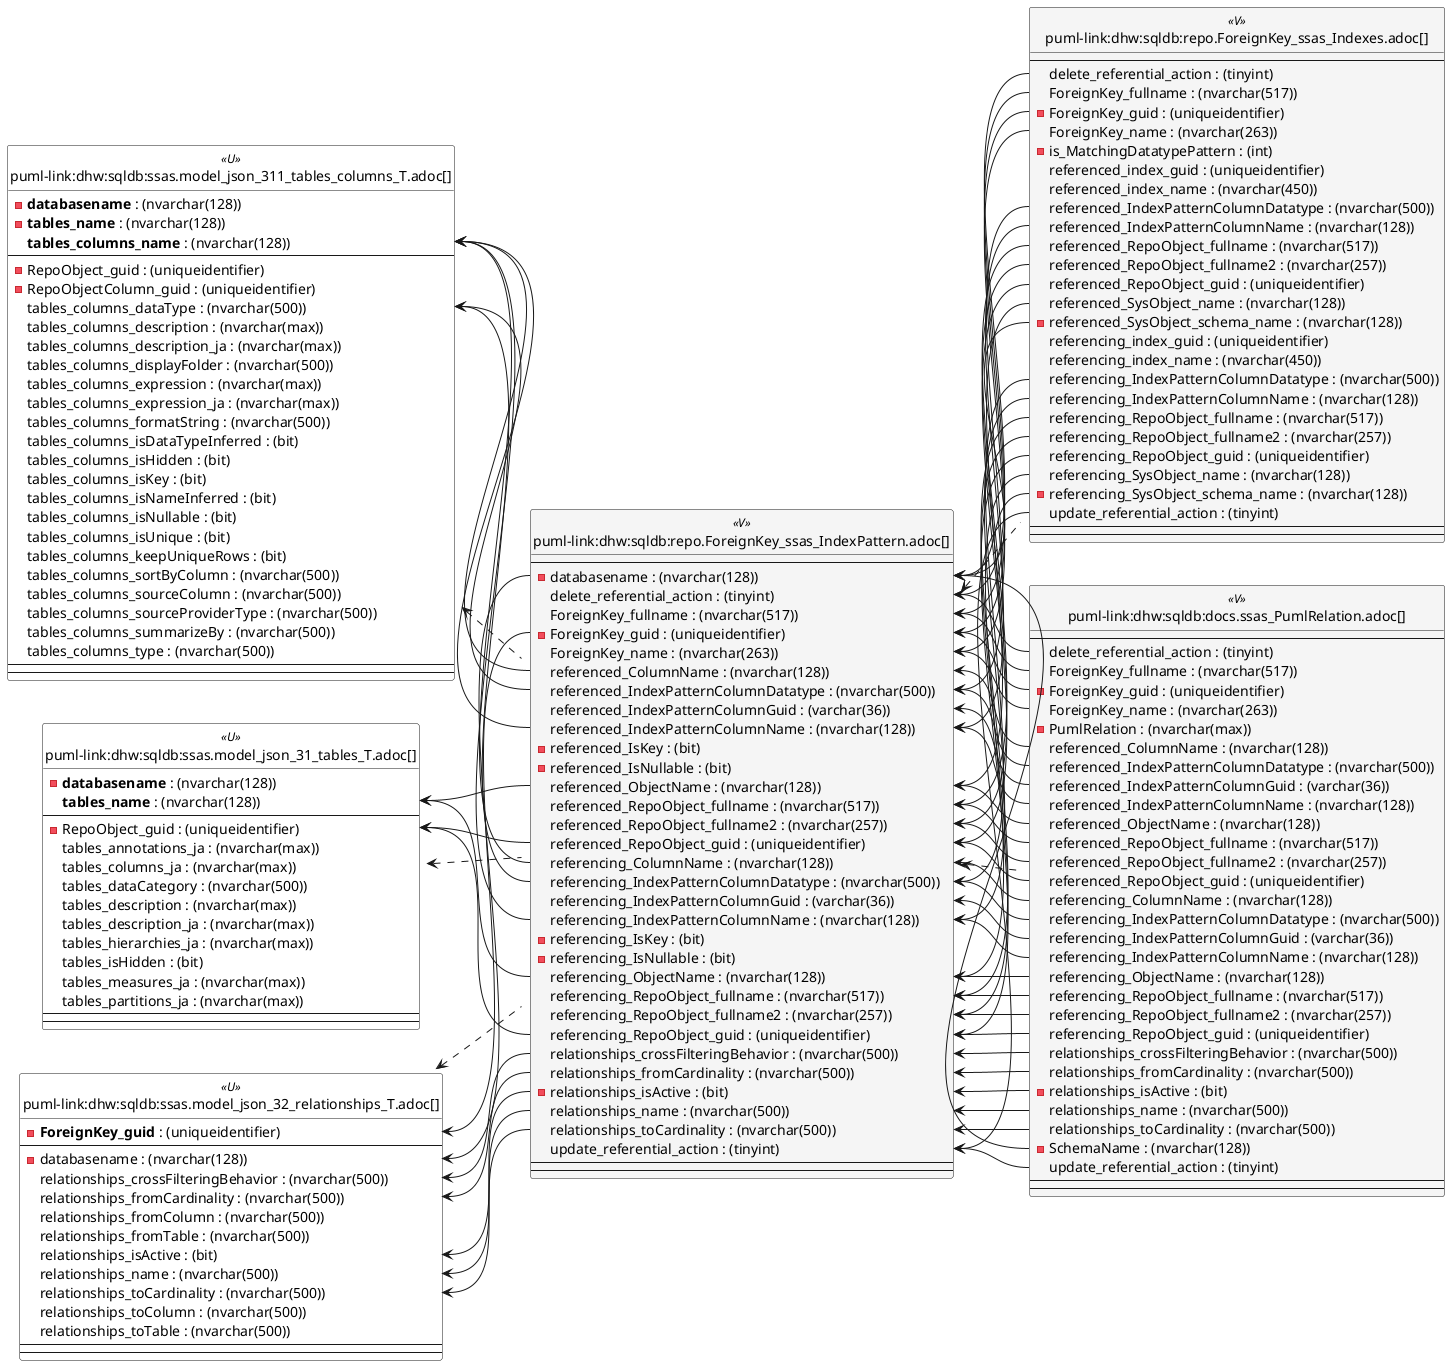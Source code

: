 @startuml
left to right direction
'top to bottom direction
hide circle
'avoide "." issues:
set namespaceSeparator none


skinparam class {
  BackgroundColor White
  BackgroundColor<<FN>> Yellow
  BackgroundColor<<FS>> Yellow
  BackgroundColor<<FT>> LightGray
  BackgroundColor<<IF>> Yellow
  BackgroundColor<<IS>> Yellow
  BackgroundColor<<P>> Aqua
  BackgroundColor<<PC>> Aqua
  BackgroundColor<<SN>> Yellow
  BackgroundColor<<SO>> SlateBlue
  BackgroundColor<<TF>> LightGray
  BackgroundColor<<TR>> Tomato
  BackgroundColor<<U>> White
  BackgroundColor<<V>> WhiteSmoke
  BackgroundColor<<X>> Aqua
  BackgroundColor<<external>> AliceBlue
}


entity "puml-link:dhw:sqldb:docs.ssas_PumlRelation.adoc[]" as docs.ssas_PumlRelation << V >> {
  --
  delete_referential_action : (tinyint)
  ForeignKey_fullname : (nvarchar(517))
  - ForeignKey_guid : (uniqueidentifier)
  ForeignKey_name : (nvarchar(263))
  - PumlRelation : (nvarchar(max))
  referenced_ColumnName : (nvarchar(128))
  referenced_IndexPatternColumnDatatype : (nvarchar(500))
  referenced_IndexPatternColumnGuid : (varchar(36))
  referenced_IndexPatternColumnName : (nvarchar(128))
  referenced_ObjectName : (nvarchar(128))
  referenced_RepoObject_fullname : (nvarchar(517))
  referenced_RepoObject_fullname2 : (nvarchar(257))
  referenced_RepoObject_guid : (uniqueidentifier)
  referencing_ColumnName : (nvarchar(128))
  referencing_IndexPatternColumnDatatype : (nvarchar(500))
  referencing_IndexPatternColumnGuid : (varchar(36))
  referencing_IndexPatternColumnName : (nvarchar(128))
  referencing_ObjectName : (nvarchar(128))
  referencing_RepoObject_fullname : (nvarchar(517))
  referencing_RepoObject_fullname2 : (nvarchar(257))
  referencing_RepoObject_guid : (uniqueidentifier)
  relationships_crossFilteringBehavior : (nvarchar(500))
  relationships_fromCardinality : (nvarchar(500))
  - relationships_isActive : (bit)
  relationships_name : (nvarchar(500))
  relationships_toCardinality : (nvarchar(500))
  - SchemaName : (nvarchar(128))
  update_referential_action : (tinyint)
  --
  --
}

entity "puml-link:dhw:sqldb:repo.ForeignKey_ssas_Indexes.adoc[]" as repo.ForeignKey_ssas_Indexes << V >> {
  --
  delete_referential_action : (tinyint)
  ForeignKey_fullname : (nvarchar(517))
  - ForeignKey_guid : (uniqueidentifier)
  ForeignKey_name : (nvarchar(263))
  - is_MatchingDatatypePattern : (int)
  referenced_index_guid : (uniqueidentifier)
  referenced_index_name : (nvarchar(450))
  referenced_IndexPatternColumnDatatype : (nvarchar(500))
  referenced_IndexPatternColumnName : (nvarchar(128))
  referenced_RepoObject_fullname : (nvarchar(517))
  referenced_RepoObject_fullname2 : (nvarchar(257))
  referenced_RepoObject_guid : (uniqueidentifier)
  referenced_SysObject_name : (nvarchar(128))
  - referenced_SysObject_schema_name : (nvarchar(128))
  referencing_index_guid : (uniqueidentifier)
  referencing_index_name : (nvarchar(450))
  referencing_IndexPatternColumnDatatype : (nvarchar(500))
  referencing_IndexPatternColumnName : (nvarchar(128))
  referencing_RepoObject_fullname : (nvarchar(517))
  referencing_RepoObject_fullname2 : (nvarchar(257))
  referencing_RepoObject_guid : (uniqueidentifier)
  referencing_SysObject_name : (nvarchar(128))
  - referencing_SysObject_schema_name : (nvarchar(128))
  update_referential_action : (tinyint)
  --
  --
}

entity "puml-link:dhw:sqldb:repo.ForeignKey_ssas_IndexPattern.adoc[]" as repo.ForeignKey_ssas_IndexPattern << V >> {
  --
  - databasename : (nvarchar(128))
  delete_referential_action : (tinyint)
  ForeignKey_fullname : (nvarchar(517))
  - ForeignKey_guid : (uniqueidentifier)
  ForeignKey_name : (nvarchar(263))
  referenced_ColumnName : (nvarchar(128))
  referenced_IndexPatternColumnDatatype : (nvarchar(500))
  referenced_IndexPatternColumnGuid : (varchar(36))
  referenced_IndexPatternColumnName : (nvarchar(128))
  - referenced_IsKey : (bit)
  - referenced_IsNullable : (bit)
  referenced_ObjectName : (nvarchar(128))
  referenced_RepoObject_fullname : (nvarchar(517))
  referenced_RepoObject_fullname2 : (nvarchar(257))
  referenced_RepoObject_guid : (uniqueidentifier)
  referencing_ColumnName : (nvarchar(128))
  referencing_IndexPatternColumnDatatype : (nvarchar(500))
  referencing_IndexPatternColumnGuid : (varchar(36))
  referencing_IndexPatternColumnName : (nvarchar(128))
  - referencing_IsKey : (bit)
  - referencing_IsNullable : (bit)
  referencing_ObjectName : (nvarchar(128))
  referencing_RepoObject_fullname : (nvarchar(517))
  referencing_RepoObject_fullname2 : (nvarchar(257))
  referencing_RepoObject_guid : (uniqueidentifier)
  relationships_crossFilteringBehavior : (nvarchar(500))
  relationships_fromCardinality : (nvarchar(500))
  - relationships_isActive : (bit)
  relationships_name : (nvarchar(500))
  relationships_toCardinality : (nvarchar(500))
  update_referential_action : (tinyint)
  --
  --
}

entity "puml-link:dhw:sqldb:ssas.model_json_31_tables_T.adoc[]" as ssas.model_json_31_tables_T << U >> {
  - **databasename** : (nvarchar(128))
  **tables_name** : (nvarchar(128))
  --
  - RepoObject_guid : (uniqueidentifier)
  tables_annotations_ja : (nvarchar(max))
  tables_columns_ja : (nvarchar(max))
  tables_dataCategory : (nvarchar(500))
  tables_description : (nvarchar(max))
  tables_description_ja : (nvarchar(max))
  tables_hierarchies_ja : (nvarchar(max))
  tables_isHidden : (bit)
  tables_measures_ja : (nvarchar(max))
  tables_partitions_ja : (nvarchar(max))
  --
  --
}

entity "puml-link:dhw:sqldb:ssas.model_json_311_tables_columns_T.adoc[]" as ssas.model_json_311_tables_columns_T << U >> {
  - **databasename** : (nvarchar(128))
  - **tables_name** : (nvarchar(128))
  **tables_columns_name** : (nvarchar(128))
  --
  - RepoObject_guid : (uniqueidentifier)
  - RepoObjectColumn_guid : (uniqueidentifier)
  tables_columns_dataType : (nvarchar(500))
  tables_columns_description : (nvarchar(max))
  tables_columns_description_ja : (nvarchar(max))
  tables_columns_displayFolder : (nvarchar(500))
  tables_columns_expression : (nvarchar(max))
  tables_columns_expression_ja : (nvarchar(max))
  tables_columns_formatString : (nvarchar(500))
  tables_columns_isDataTypeInferred : (bit)
  tables_columns_isHidden : (bit)
  tables_columns_isKey : (bit)
  tables_columns_isNameInferred : (bit)
  tables_columns_isNullable : (bit)
  tables_columns_isUnique : (bit)
  tables_columns_keepUniqueRows : (bit)
  tables_columns_sortByColumn : (nvarchar(500))
  tables_columns_sourceColumn : (nvarchar(500))
  tables_columns_sourceProviderType : (nvarchar(500))
  tables_columns_summarizeBy : (nvarchar(500))
  tables_columns_type : (nvarchar(500))
  --
  --
}

entity "puml-link:dhw:sqldb:ssas.model_json_32_relationships_T.adoc[]" as ssas.model_json_32_relationships_T << U >> {
  - **ForeignKey_guid** : (uniqueidentifier)
  --
  - databasename : (nvarchar(128))
  relationships_crossFilteringBehavior : (nvarchar(500))
  relationships_fromCardinality : (nvarchar(500))
  relationships_fromColumn : (nvarchar(500))
  relationships_fromTable : (nvarchar(500))
  relationships_isActive : (bit)
  relationships_name : (nvarchar(500))
  relationships_toCardinality : (nvarchar(500))
  relationships_toColumn : (nvarchar(500))
  relationships_toTable : (nvarchar(500))
  --
  --
}

repo.ForeignKey_ssas_IndexPattern <.. repo.ForeignKey_ssas_Indexes
repo.ForeignKey_ssas_IndexPattern <.. docs.ssas_PumlRelation
ssas.model_json_31_tables_T <.. repo.ForeignKey_ssas_IndexPattern
ssas.model_json_311_tables_columns_T <.. repo.ForeignKey_ssas_IndexPattern
ssas.model_json_32_relationships_T <.. repo.ForeignKey_ssas_IndexPattern
"repo.ForeignKey_ssas_IndexPattern::databasename" <-- "repo.ForeignKey_ssas_Indexes::referenced_SysObject_schema_name"
"repo.ForeignKey_ssas_IndexPattern::databasename" <-- "repo.ForeignKey_ssas_Indexes::referencing_SysObject_schema_name"
"repo.ForeignKey_ssas_IndexPattern::databasename" <-- "docs.ssas_PumlRelation::SchemaName"
"repo.ForeignKey_ssas_IndexPattern::delete_referential_action" <-- "repo.ForeignKey_ssas_Indexes::delete_referential_action"
"repo.ForeignKey_ssas_IndexPattern::delete_referential_action" <-- "docs.ssas_PumlRelation::delete_referential_action"
"repo.ForeignKey_ssas_IndexPattern::ForeignKey_fullname" <-- "repo.ForeignKey_ssas_Indexes::ForeignKey_fullname"
"repo.ForeignKey_ssas_IndexPattern::ForeignKey_fullname" <-- "docs.ssas_PumlRelation::ForeignKey_fullname"
"repo.ForeignKey_ssas_IndexPattern::ForeignKey_guid" <-- "repo.ForeignKey_ssas_Indexes::ForeignKey_guid"
"repo.ForeignKey_ssas_IndexPattern::ForeignKey_guid" <-- "docs.ssas_PumlRelation::ForeignKey_guid"
"repo.ForeignKey_ssas_IndexPattern::ForeignKey_name" <-- "repo.ForeignKey_ssas_Indexes::ForeignKey_name"
"repo.ForeignKey_ssas_IndexPattern::ForeignKey_name" <-- "docs.ssas_PumlRelation::ForeignKey_name"
"repo.ForeignKey_ssas_IndexPattern::referenced_ColumnName" <-- "docs.ssas_PumlRelation::referenced_ColumnName"
"repo.ForeignKey_ssas_IndexPattern::referenced_IndexPatternColumnDatatype" <-- "repo.ForeignKey_ssas_Indexes::referenced_IndexPatternColumnDatatype"
"repo.ForeignKey_ssas_IndexPattern::referenced_IndexPatternColumnDatatype" <-- "docs.ssas_PumlRelation::referenced_IndexPatternColumnDatatype"
"repo.ForeignKey_ssas_IndexPattern::referenced_IndexPatternColumnGuid" <-- "docs.ssas_PumlRelation::referenced_IndexPatternColumnGuid"
"repo.ForeignKey_ssas_IndexPattern::referenced_IndexPatternColumnName" <-- "repo.ForeignKey_ssas_Indexes::referenced_IndexPatternColumnName"
"repo.ForeignKey_ssas_IndexPattern::referenced_IndexPatternColumnName" <-- "docs.ssas_PumlRelation::referenced_IndexPatternColumnName"
"repo.ForeignKey_ssas_IndexPattern::referenced_ObjectName" <-- "repo.ForeignKey_ssas_Indexes::referenced_SysObject_name"
"repo.ForeignKey_ssas_IndexPattern::referenced_ObjectName" <-- "docs.ssas_PumlRelation::referenced_ObjectName"
"repo.ForeignKey_ssas_IndexPattern::referenced_RepoObject_fullname" <-- "repo.ForeignKey_ssas_Indexes::referenced_RepoObject_fullname"
"repo.ForeignKey_ssas_IndexPattern::referenced_RepoObject_fullname" <-- "docs.ssas_PumlRelation::referenced_RepoObject_fullname"
"repo.ForeignKey_ssas_IndexPattern::referenced_RepoObject_fullname2" <-- "repo.ForeignKey_ssas_Indexes::referenced_RepoObject_fullname2"
"repo.ForeignKey_ssas_IndexPattern::referenced_RepoObject_fullname2" <-- "docs.ssas_PumlRelation::referenced_RepoObject_fullname2"
"repo.ForeignKey_ssas_IndexPattern::referenced_RepoObject_guid" <-- "repo.ForeignKey_ssas_Indexes::referenced_RepoObject_guid"
"repo.ForeignKey_ssas_IndexPattern::referenced_RepoObject_guid" <-- "docs.ssas_PumlRelation::referenced_RepoObject_guid"
"repo.ForeignKey_ssas_IndexPattern::referencing_ColumnName" <-- "docs.ssas_PumlRelation::referencing_ColumnName"
"repo.ForeignKey_ssas_IndexPattern::referencing_IndexPatternColumnDatatype" <-- "repo.ForeignKey_ssas_Indexes::referencing_IndexPatternColumnDatatype"
"repo.ForeignKey_ssas_IndexPattern::referencing_IndexPatternColumnDatatype" <-- "docs.ssas_PumlRelation::referencing_IndexPatternColumnDatatype"
"repo.ForeignKey_ssas_IndexPattern::referencing_IndexPatternColumnGuid" <-- "docs.ssas_PumlRelation::referencing_IndexPatternColumnGuid"
"repo.ForeignKey_ssas_IndexPattern::referencing_IndexPatternColumnName" <-- "repo.ForeignKey_ssas_Indexes::referencing_IndexPatternColumnName"
"repo.ForeignKey_ssas_IndexPattern::referencing_IndexPatternColumnName" <-- "docs.ssas_PumlRelation::referencing_IndexPatternColumnName"
"repo.ForeignKey_ssas_IndexPattern::referencing_ObjectName" <-- "repo.ForeignKey_ssas_Indexes::referencing_SysObject_name"
"repo.ForeignKey_ssas_IndexPattern::referencing_ObjectName" <-- "docs.ssas_PumlRelation::referencing_ObjectName"
"repo.ForeignKey_ssas_IndexPattern::referencing_RepoObject_fullname" <-- "repo.ForeignKey_ssas_Indexes::referencing_RepoObject_fullname"
"repo.ForeignKey_ssas_IndexPattern::referencing_RepoObject_fullname" <-- "docs.ssas_PumlRelation::referencing_RepoObject_fullname"
"repo.ForeignKey_ssas_IndexPattern::referencing_RepoObject_fullname2" <-- "repo.ForeignKey_ssas_Indexes::referencing_RepoObject_fullname2"
"repo.ForeignKey_ssas_IndexPattern::referencing_RepoObject_fullname2" <-- "docs.ssas_PumlRelation::referencing_RepoObject_fullname2"
"repo.ForeignKey_ssas_IndexPattern::referencing_RepoObject_guid" <-- "repo.ForeignKey_ssas_Indexes::referencing_RepoObject_guid"
"repo.ForeignKey_ssas_IndexPattern::referencing_RepoObject_guid" <-- "docs.ssas_PumlRelation::referencing_RepoObject_guid"
"repo.ForeignKey_ssas_IndexPattern::relationships_crossFilteringBehavior" <-- "docs.ssas_PumlRelation::relationships_crossFilteringBehavior"
"repo.ForeignKey_ssas_IndexPattern::relationships_fromCardinality" <-- "docs.ssas_PumlRelation::relationships_fromCardinality"
"repo.ForeignKey_ssas_IndexPattern::relationships_isActive" <-- "docs.ssas_PumlRelation::relationships_isActive"
"repo.ForeignKey_ssas_IndexPattern::relationships_name" <-- "docs.ssas_PumlRelation::relationships_name"
"repo.ForeignKey_ssas_IndexPattern::relationships_toCardinality" <-- "docs.ssas_PumlRelation::relationships_toCardinality"
"repo.ForeignKey_ssas_IndexPattern::update_referential_action" <-- "repo.ForeignKey_ssas_Indexes::update_referential_action"
"repo.ForeignKey_ssas_IndexPattern::update_referential_action" <-- "docs.ssas_PumlRelation::update_referential_action"
"ssas.model_json_31_tables_T::RepoObject_guid" <-- "repo.ForeignKey_ssas_IndexPattern::referenced_RepoObject_guid"
"ssas.model_json_31_tables_T::RepoObject_guid" <-- "repo.ForeignKey_ssas_IndexPattern::referencing_RepoObject_guid"
"ssas.model_json_31_tables_T::tables_name" <-- "repo.ForeignKey_ssas_IndexPattern::referenced_ObjectName"
"ssas.model_json_31_tables_T::tables_name" <-- "repo.ForeignKey_ssas_IndexPattern::referencing_ObjectName"
"ssas.model_json_311_tables_columns_T::tables_columns_dataType" <-- "repo.ForeignKey_ssas_IndexPattern::referenced_IndexPatternColumnDatatype"
"ssas.model_json_311_tables_columns_T::tables_columns_dataType" <-- "repo.ForeignKey_ssas_IndexPattern::referencing_IndexPatternColumnDatatype"
"ssas.model_json_311_tables_columns_T::tables_columns_name" <-- "repo.ForeignKey_ssas_IndexPattern::referenced_IndexPatternColumnName"
"ssas.model_json_311_tables_columns_T::tables_columns_name" <-- "repo.ForeignKey_ssas_IndexPattern::referencing_IndexPatternColumnName"
"ssas.model_json_311_tables_columns_T::tables_columns_name" <-- "repo.ForeignKey_ssas_IndexPattern::referenced_ColumnName"
"ssas.model_json_311_tables_columns_T::tables_columns_name" <-- "repo.ForeignKey_ssas_IndexPattern::referencing_ColumnName"
"ssas.model_json_32_relationships_T::databasename" <-- "repo.ForeignKey_ssas_IndexPattern::databasename"
"ssas.model_json_32_relationships_T::ForeignKey_guid" <-- "repo.ForeignKey_ssas_IndexPattern::ForeignKey_guid"
"ssas.model_json_32_relationships_T::relationships_crossFilteringBehavior" <-- "repo.ForeignKey_ssas_IndexPattern::relationships_crossFilteringBehavior"
"ssas.model_json_32_relationships_T::relationships_fromCardinality" <-- "repo.ForeignKey_ssas_IndexPattern::relationships_fromCardinality"
"ssas.model_json_32_relationships_T::relationships_isActive" <-- "repo.ForeignKey_ssas_IndexPattern::relationships_isActive"
"ssas.model_json_32_relationships_T::relationships_name" <-- "repo.ForeignKey_ssas_IndexPattern::relationships_name"
"ssas.model_json_32_relationships_T::relationships_toCardinality" <-- "repo.ForeignKey_ssas_IndexPattern::relationships_toCardinality"
@enduml

